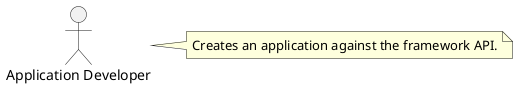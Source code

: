 @startuml
'https://plantuml.com/use-case-diagram

actor :Application Developer: as actorAD
note right of actorAD
Creates an application against the framework API.
end note

@enduml
